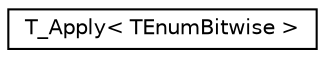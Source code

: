 digraph "Graphical Class Hierarchy"
{
  edge [fontname="Helvetica",fontsize="10",labelfontname="Helvetica",labelfontsize="10"];
  node [fontname="Helvetica",fontsize="10",shape=record];
  rankdir="LR";
  Node0 [label="T_Apply\< TEnumBitwise \>",height=0.2,width=0.4,color="black", fillcolor="white", style="filled",URL="$structaworx_1_1lib_1_1strings_1_1applyto_1_1T__Apply_3_01TEnumBitwise_01_4.html"];
}
